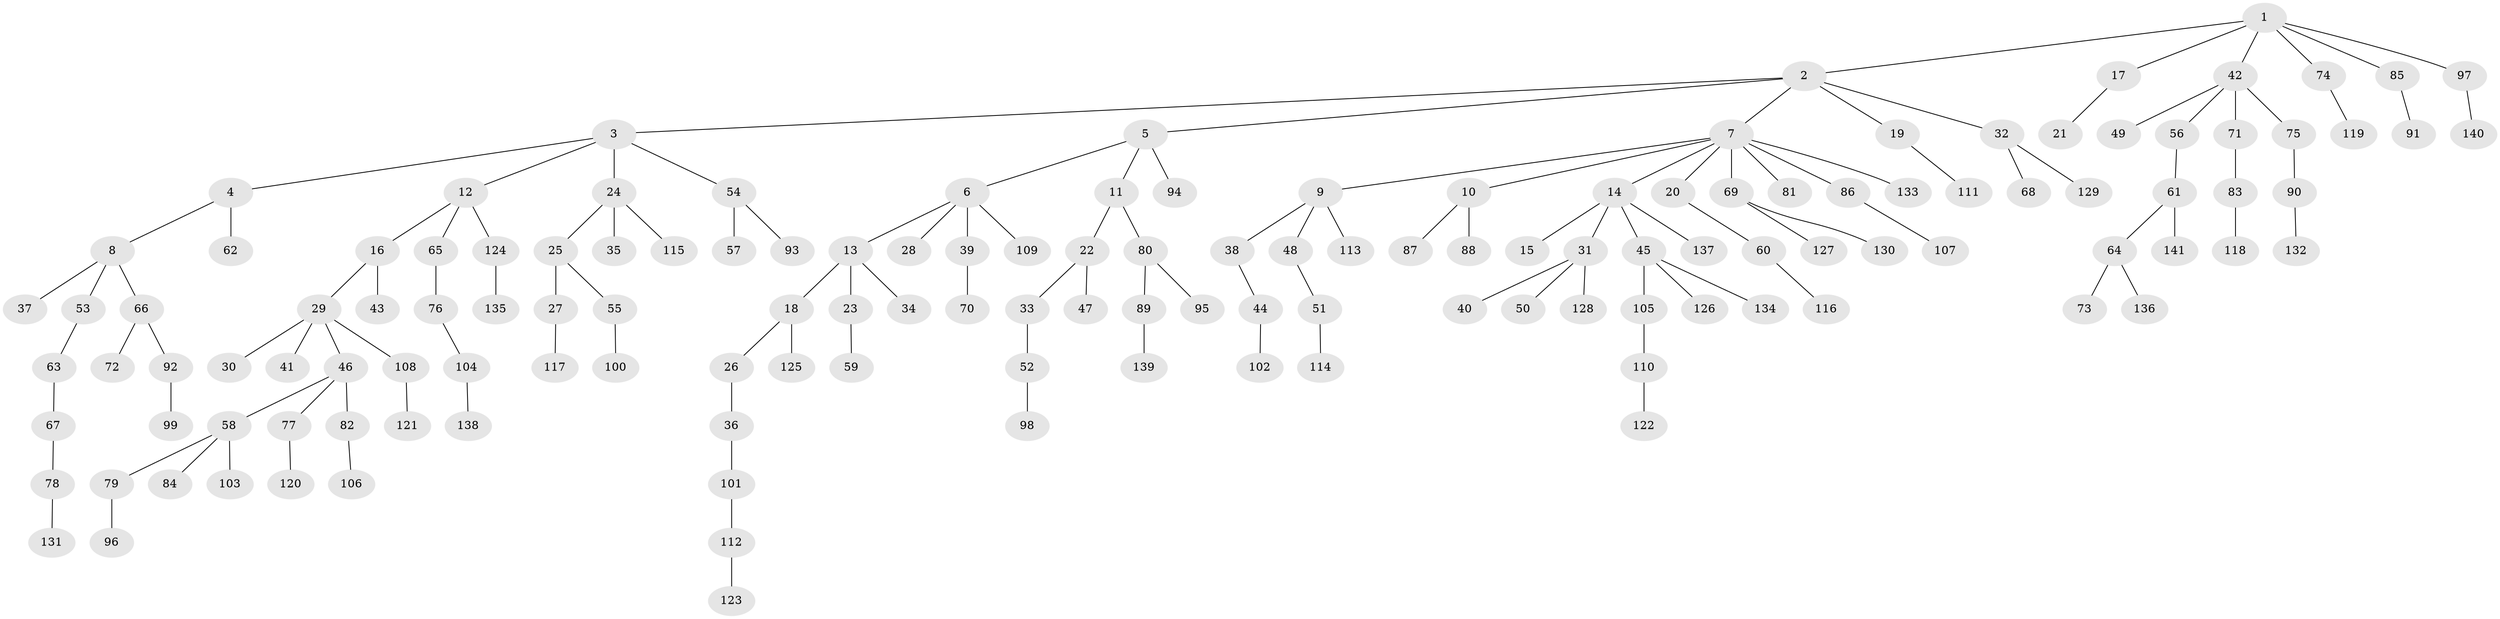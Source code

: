 // coarse degree distribution, {10: 0.017543859649122806, 7: 0.03508771929824561, 1: 0.631578947368421, 2: 0.14035087719298245, 4: 0.07017543859649122, 3: 0.08771929824561403, 5: 0.017543859649122806}
// Generated by graph-tools (version 1.1) at 2025/37/03/04/25 23:37:18]
// undirected, 141 vertices, 140 edges
graph export_dot {
  node [color=gray90,style=filled];
  1;
  2;
  3;
  4;
  5;
  6;
  7;
  8;
  9;
  10;
  11;
  12;
  13;
  14;
  15;
  16;
  17;
  18;
  19;
  20;
  21;
  22;
  23;
  24;
  25;
  26;
  27;
  28;
  29;
  30;
  31;
  32;
  33;
  34;
  35;
  36;
  37;
  38;
  39;
  40;
  41;
  42;
  43;
  44;
  45;
  46;
  47;
  48;
  49;
  50;
  51;
  52;
  53;
  54;
  55;
  56;
  57;
  58;
  59;
  60;
  61;
  62;
  63;
  64;
  65;
  66;
  67;
  68;
  69;
  70;
  71;
  72;
  73;
  74;
  75;
  76;
  77;
  78;
  79;
  80;
  81;
  82;
  83;
  84;
  85;
  86;
  87;
  88;
  89;
  90;
  91;
  92;
  93;
  94;
  95;
  96;
  97;
  98;
  99;
  100;
  101;
  102;
  103;
  104;
  105;
  106;
  107;
  108;
  109;
  110;
  111;
  112;
  113;
  114;
  115;
  116;
  117;
  118;
  119;
  120;
  121;
  122;
  123;
  124;
  125;
  126;
  127;
  128;
  129;
  130;
  131;
  132;
  133;
  134;
  135;
  136;
  137;
  138;
  139;
  140;
  141;
  1 -- 2;
  1 -- 17;
  1 -- 42;
  1 -- 74;
  1 -- 85;
  1 -- 97;
  2 -- 3;
  2 -- 5;
  2 -- 7;
  2 -- 19;
  2 -- 32;
  3 -- 4;
  3 -- 12;
  3 -- 24;
  3 -- 54;
  4 -- 8;
  4 -- 62;
  5 -- 6;
  5 -- 11;
  5 -- 94;
  6 -- 13;
  6 -- 28;
  6 -- 39;
  6 -- 109;
  7 -- 9;
  7 -- 10;
  7 -- 14;
  7 -- 20;
  7 -- 69;
  7 -- 81;
  7 -- 86;
  7 -- 133;
  8 -- 37;
  8 -- 53;
  8 -- 66;
  9 -- 38;
  9 -- 48;
  9 -- 113;
  10 -- 87;
  10 -- 88;
  11 -- 22;
  11 -- 80;
  12 -- 16;
  12 -- 65;
  12 -- 124;
  13 -- 18;
  13 -- 23;
  13 -- 34;
  14 -- 15;
  14 -- 31;
  14 -- 45;
  14 -- 137;
  16 -- 29;
  16 -- 43;
  17 -- 21;
  18 -- 26;
  18 -- 125;
  19 -- 111;
  20 -- 60;
  22 -- 33;
  22 -- 47;
  23 -- 59;
  24 -- 25;
  24 -- 35;
  24 -- 115;
  25 -- 27;
  25 -- 55;
  26 -- 36;
  27 -- 117;
  29 -- 30;
  29 -- 41;
  29 -- 46;
  29 -- 108;
  31 -- 40;
  31 -- 50;
  31 -- 128;
  32 -- 68;
  32 -- 129;
  33 -- 52;
  36 -- 101;
  38 -- 44;
  39 -- 70;
  42 -- 49;
  42 -- 56;
  42 -- 71;
  42 -- 75;
  44 -- 102;
  45 -- 105;
  45 -- 126;
  45 -- 134;
  46 -- 58;
  46 -- 77;
  46 -- 82;
  48 -- 51;
  51 -- 114;
  52 -- 98;
  53 -- 63;
  54 -- 57;
  54 -- 93;
  55 -- 100;
  56 -- 61;
  58 -- 79;
  58 -- 84;
  58 -- 103;
  60 -- 116;
  61 -- 64;
  61 -- 141;
  63 -- 67;
  64 -- 73;
  64 -- 136;
  65 -- 76;
  66 -- 72;
  66 -- 92;
  67 -- 78;
  69 -- 127;
  69 -- 130;
  71 -- 83;
  74 -- 119;
  75 -- 90;
  76 -- 104;
  77 -- 120;
  78 -- 131;
  79 -- 96;
  80 -- 89;
  80 -- 95;
  82 -- 106;
  83 -- 118;
  85 -- 91;
  86 -- 107;
  89 -- 139;
  90 -- 132;
  92 -- 99;
  97 -- 140;
  101 -- 112;
  104 -- 138;
  105 -- 110;
  108 -- 121;
  110 -- 122;
  112 -- 123;
  124 -- 135;
}
